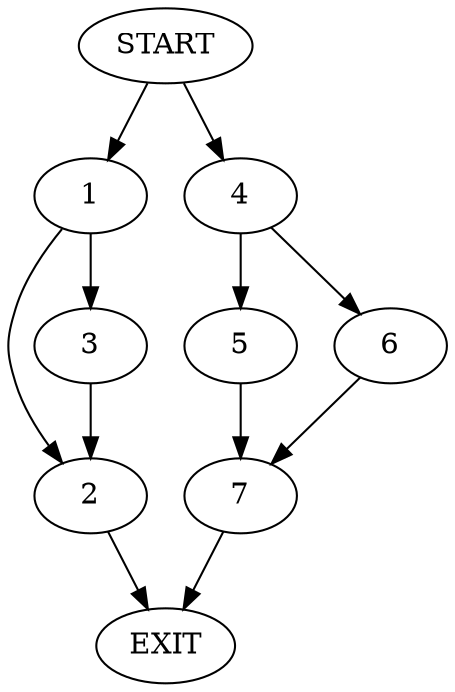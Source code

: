 digraph {
0 [label="START"]
8 [label="EXIT"]
0 -> 1
1 -> 2
1 -> 3
3 -> 2
2 -> 8
0 -> 4
4 -> 5
4 -> 6
6 -> 7
5 -> 7
7 -> 8
}
